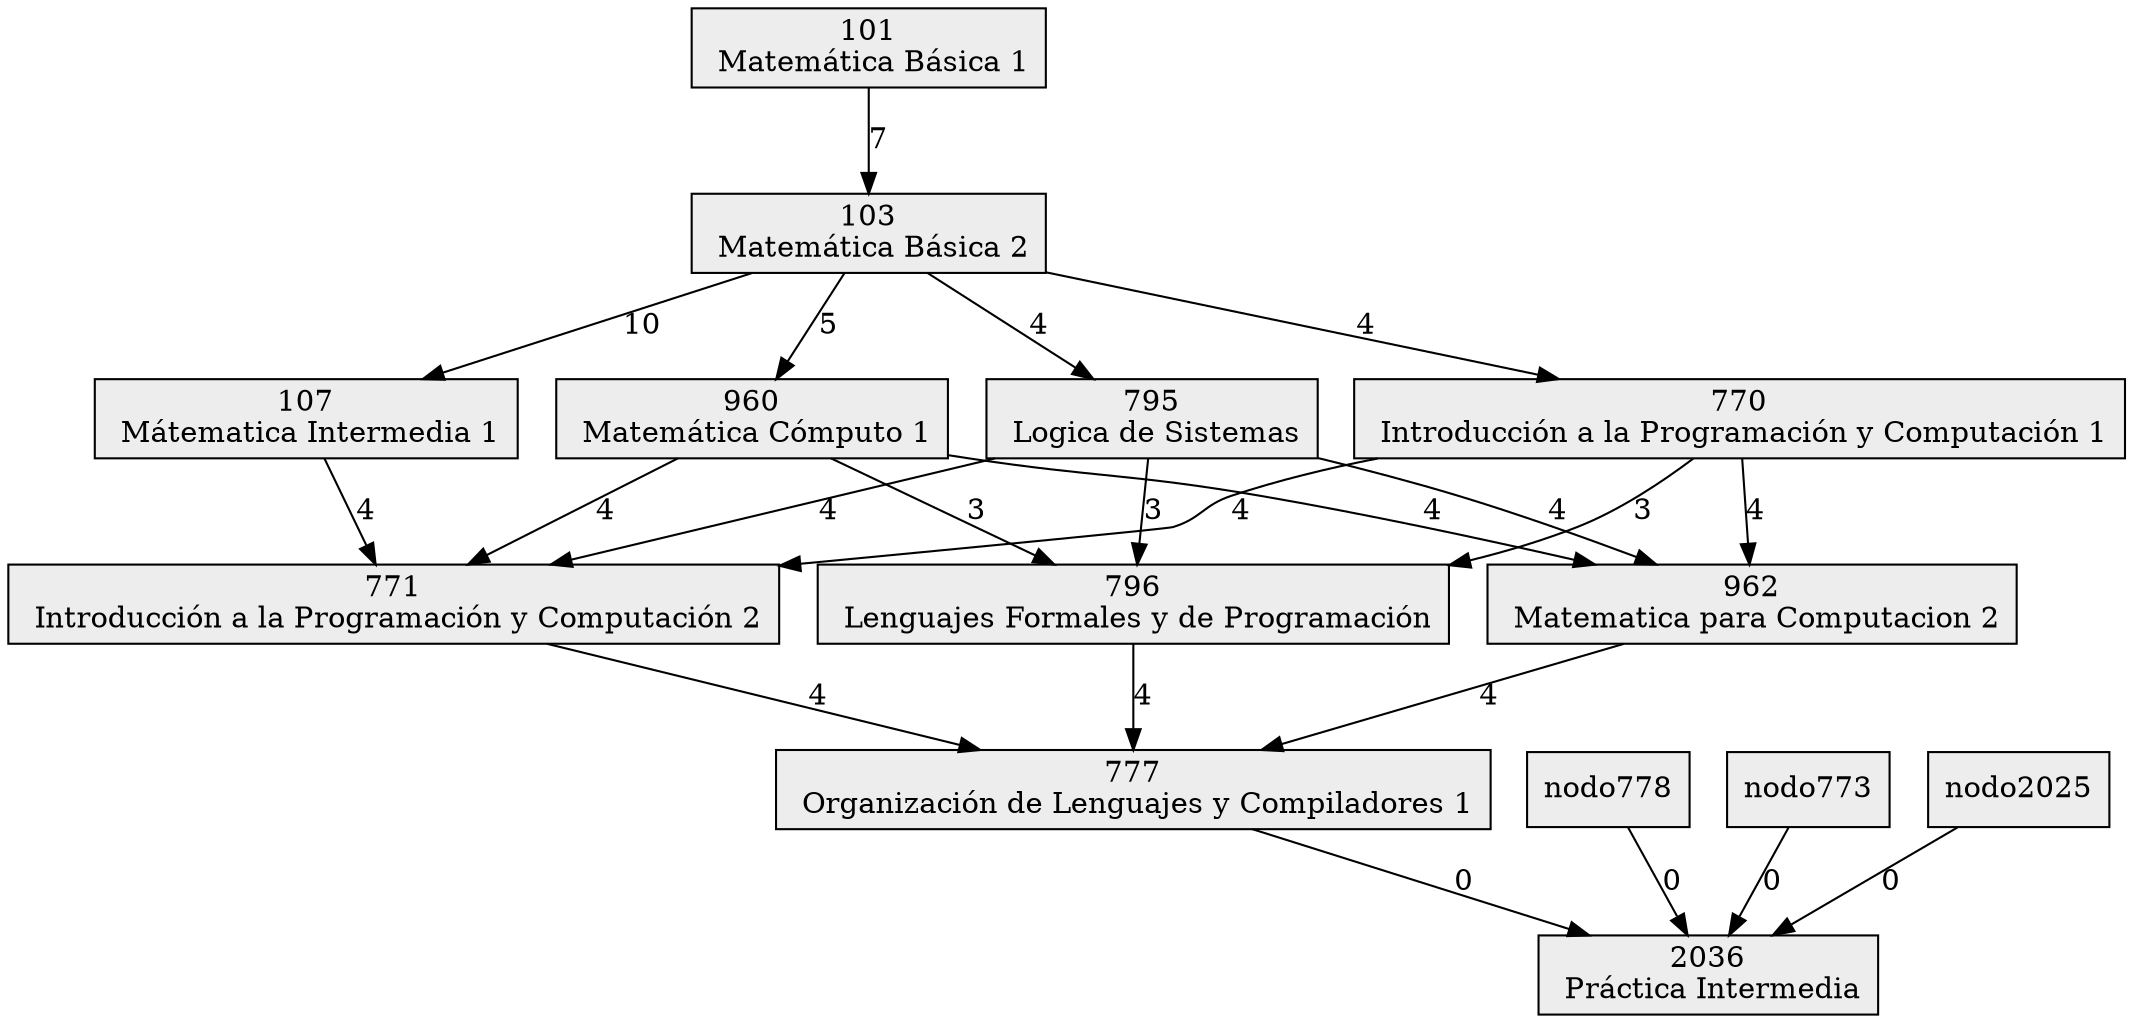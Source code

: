 digraph G { 
charset="UTF-8" 
rankdir=TB; 
node [shape = rectangle, color=black , style=filled, fillcolor=gray93];
nodo962[label="962\n Matematica para Computacion 2" ]; 
nodo960 -> nodo962[label="4"]
nodo770 -> nodo962[label="4"]
nodo795 -> nodo962[label="4"]
nodo796[label="796\n Lenguajes Formales y de Programación" ]; 
nodo770 -> nodo796[label="3"]
nodo795 -> nodo796[label="3"]
nodo960 -> nodo796[label="3"]
nodo960[label="960\n Matemática Cómputo 1" ]; 
nodo103 -> nodo960[label="5"]
nodo795[label="795\n Logica de Sistemas" ]; 
nodo103 -> nodo795[label="4"]
nodo770[label="770\n Introducción a la Programación y Computación 1" ]; 
nodo103 -> nodo770[label="4"]
nodo101[label="101\n Matemática Básica 1" ]; 
nodo103[label="103\n Matemática Básica 2" ]; 
nodo101 -> nodo103[label="7"]
nodo107[label="107\n Mátematica Intermedia 1" ]; 
nodo103 -> nodo107[label="10"]
nodo771[label="771\n Introducción a la Programación y Computación 2" ]; 
nodo107 -> nodo771[label="4"]
nodo770 -> nodo771[label="4"]
nodo795 -> nodo771[label="4"]
nodo960 -> nodo771[label="4"]
nodo777[label="777\n Organización de Lenguajes y Compiladores 1" ]; 
nodo771 -> nodo777[label="4"]
nodo796 -> nodo777[label="4"]
nodo962 -> nodo777[label="4"]
nodo2036[label="2036\n Práctica Intermedia" ]; 
nodo778 -> nodo2036[label="0"]
nodo777 -> nodo2036[label="0"]
nodo773 -> nodo2036[label="0"]
nodo2025 -> nodo2036[label="0"]
} 
